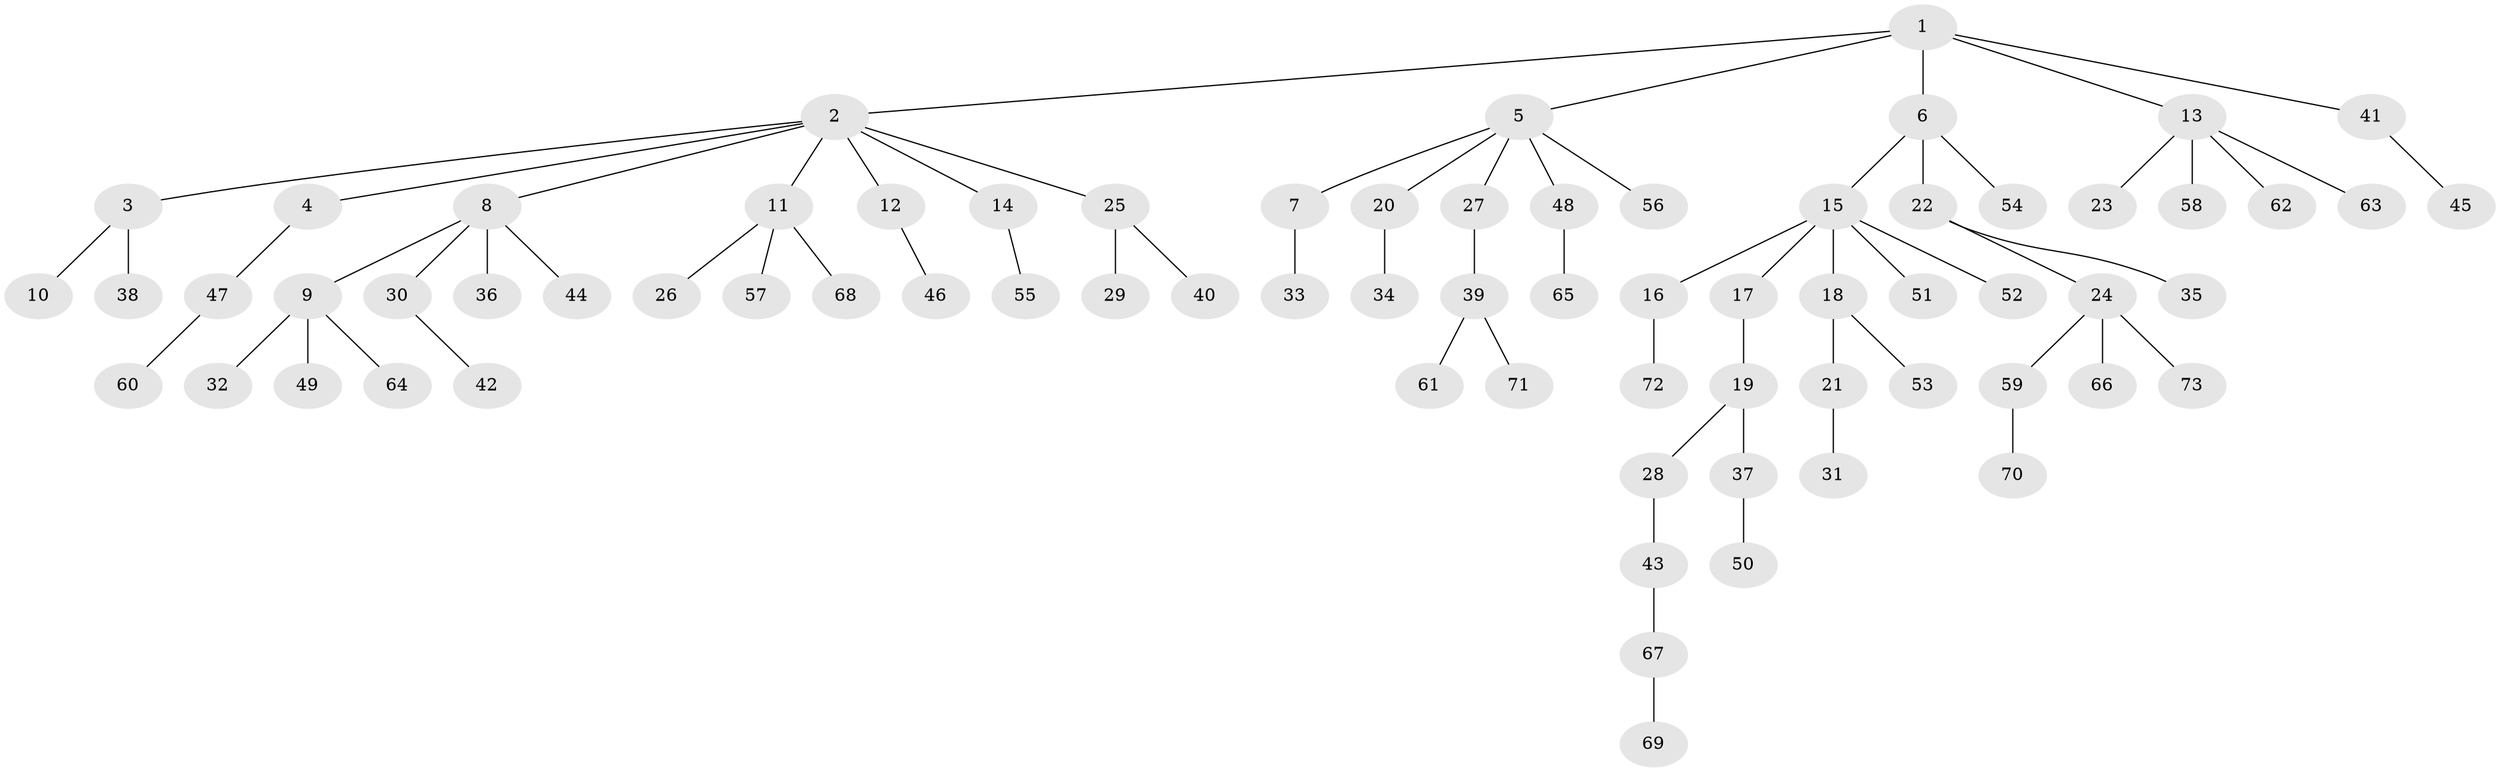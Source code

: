 // coarse degree distribution, {5: 0.06666666666666667, 7: 0.03333333333333333, 1: 0.5666666666666667, 2: 0.2, 3: 0.13333333333333333}
// Generated by graph-tools (version 1.1) at 2025/51/03/04/25 22:51:29]
// undirected, 73 vertices, 72 edges
graph export_dot {
  node [color=gray90,style=filled];
  1;
  2;
  3;
  4;
  5;
  6;
  7;
  8;
  9;
  10;
  11;
  12;
  13;
  14;
  15;
  16;
  17;
  18;
  19;
  20;
  21;
  22;
  23;
  24;
  25;
  26;
  27;
  28;
  29;
  30;
  31;
  32;
  33;
  34;
  35;
  36;
  37;
  38;
  39;
  40;
  41;
  42;
  43;
  44;
  45;
  46;
  47;
  48;
  49;
  50;
  51;
  52;
  53;
  54;
  55;
  56;
  57;
  58;
  59;
  60;
  61;
  62;
  63;
  64;
  65;
  66;
  67;
  68;
  69;
  70;
  71;
  72;
  73;
  1 -- 2;
  1 -- 5;
  1 -- 6;
  1 -- 13;
  1 -- 41;
  2 -- 3;
  2 -- 4;
  2 -- 8;
  2 -- 11;
  2 -- 12;
  2 -- 14;
  2 -- 25;
  3 -- 10;
  3 -- 38;
  4 -- 47;
  5 -- 7;
  5 -- 20;
  5 -- 27;
  5 -- 48;
  5 -- 56;
  6 -- 15;
  6 -- 22;
  6 -- 54;
  7 -- 33;
  8 -- 9;
  8 -- 30;
  8 -- 36;
  8 -- 44;
  9 -- 32;
  9 -- 49;
  9 -- 64;
  11 -- 26;
  11 -- 57;
  11 -- 68;
  12 -- 46;
  13 -- 23;
  13 -- 58;
  13 -- 62;
  13 -- 63;
  14 -- 55;
  15 -- 16;
  15 -- 17;
  15 -- 18;
  15 -- 51;
  15 -- 52;
  16 -- 72;
  17 -- 19;
  18 -- 21;
  18 -- 53;
  19 -- 28;
  19 -- 37;
  20 -- 34;
  21 -- 31;
  22 -- 24;
  22 -- 35;
  24 -- 59;
  24 -- 66;
  24 -- 73;
  25 -- 29;
  25 -- 40;
  27 -- 39;
  28 -- 43;
  30 -- 42;
  37 -- 50;
  39 -- 61;
  39 -- 71;
  41 -- 45;
  43 -- 67;
  47 -- 60;
  48 -- 65;
  59 -- 70;
  67 -- 69;
}
